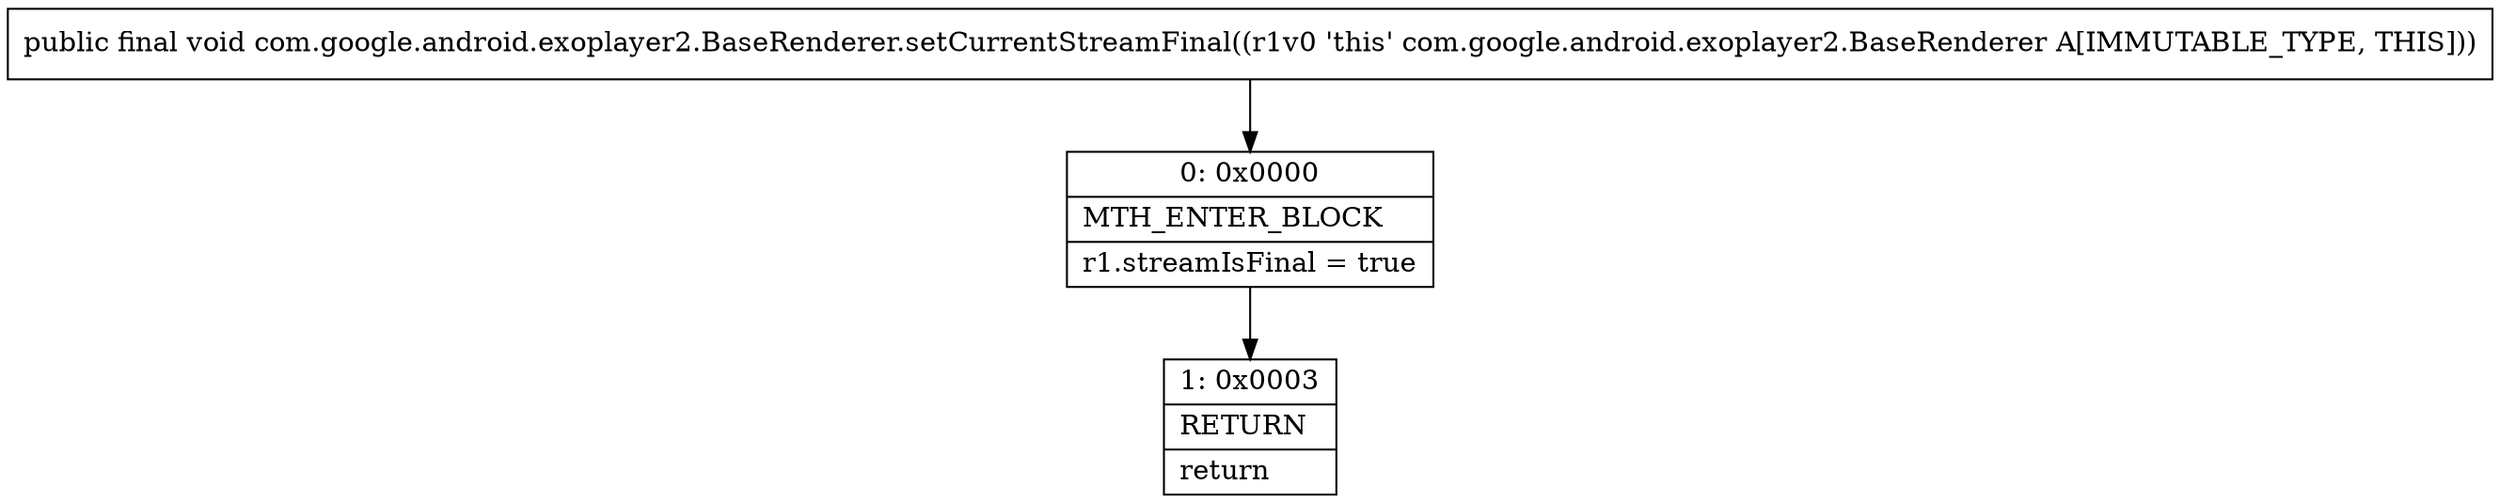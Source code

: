 digraph "CFG forcom.google.android.exoplayer2.BaseRenderer.setCurrentStreamFinal()V" {
Node_0 [shape=record,label="{0\:\ 0x0000|MTH_ENTER_BLOCK\l|r1.streamIsFinal = true\l}"];
Node_1 [shape=record,label="{1\:\ 0x0003|RETURN\l|return\l}"];
MethodNode[shape=record,label="{public final void com.google.android.exoplayer2.BaseRenderer.setCurrentStreamFinal((r1v0 'this' com.google.android.exoplayer2.BaseRenderer A[IMMUTABLE_TYPE, THIS])) }"];
MethodNode -> Node_0;
Node_0 -> Node_1;
}

